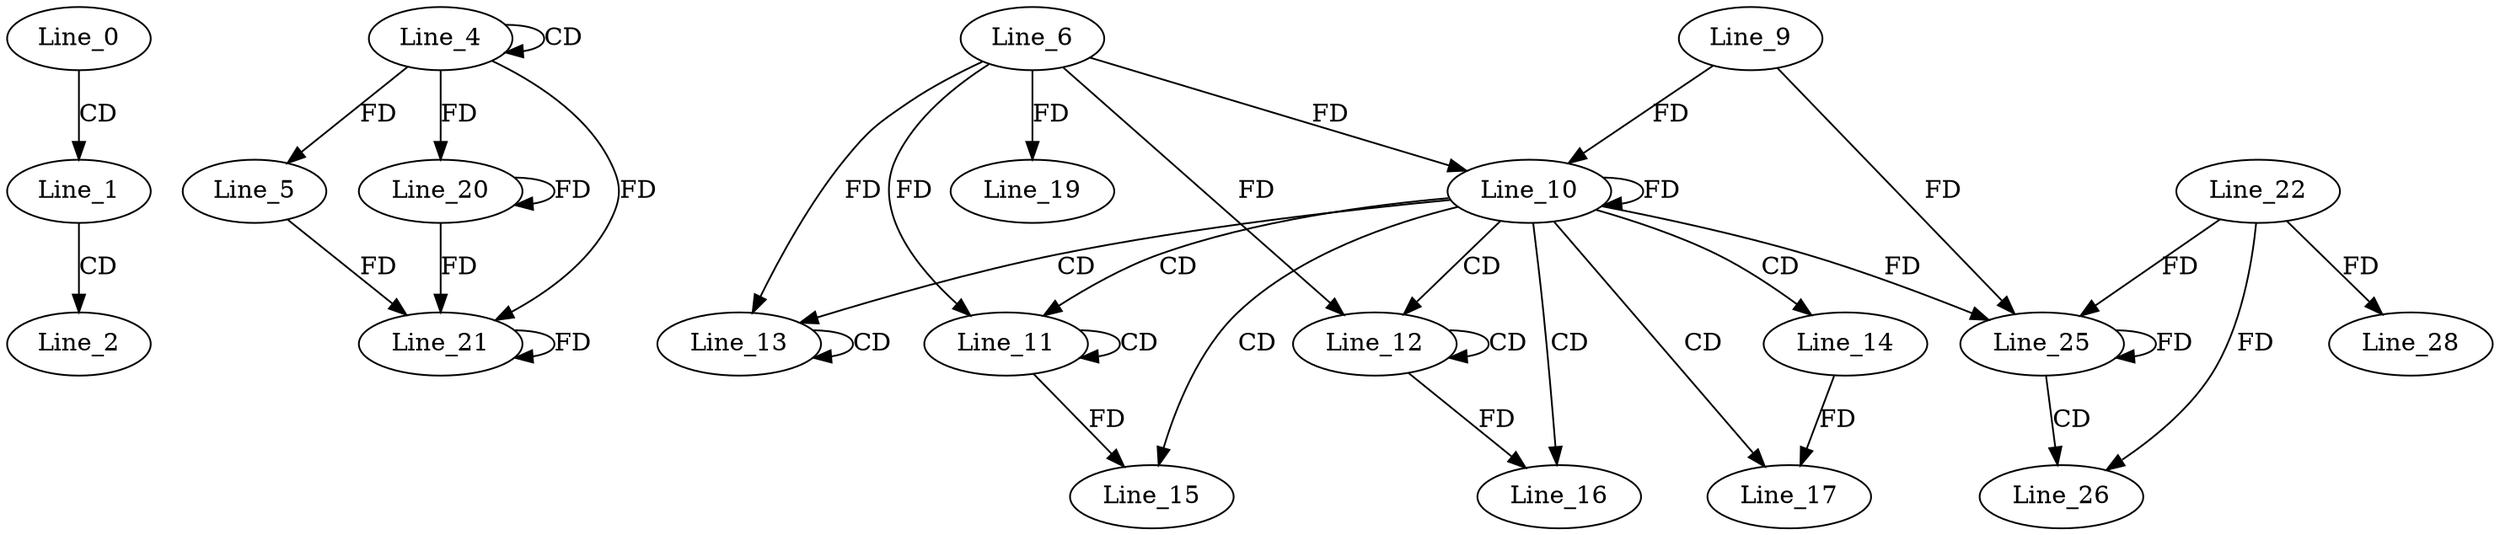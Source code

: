 digraph G {
  Line_0;
  Line_1;
  Line_2;
  Line_4;
  Line_4;
  Line_5;
  Line_10;
  Line_9;
  Line_10;
  Line_6;
  Line_10;
  Line_11;
  Line_11;
  Line_12;
  Line_12;
  Line_13;
  Line_13;
  Line_14;
  Line_15;
  Line_16;
  Line_17;
  Line_19;
  Line_20;
  Line_20;
  Line_5;
  Line_21;
  Line_21;
  Line_25;
  Line_25;
  Line_22;
  Line_25;
  Line_26;
  Line_26;
  Line_26;
  Line_26;
  Line_28;
  Line_0 -> Line_1 [ label="CD" ];
  Line_1 -> Line_2 [ label="CD" ];
  Line_4 -> Line_4 [ label="CD" ];
  Line_4 -> Line_5 [ label="FD" ];
  Line_10 -> Line_10 [ label="FD" ];
  Line_9 -> Line_10 [ label="FD" ];
  Line_6 -> Line_10 [ label="FD" ];
  Line_10 -> Line_11 [ label="CD" ];
  Line_11 -> Line_11 [ label="CD" ];
  Line_6 -> Line_11 [ label="FD" ];
  Line_10 -> Line_12 [ label="CD" ];
  Line_12 -> Line_12 [ label="CD" ];
  Line_6 -> Line_12 [ label="FD" ];
  Line_10 -> Line_13 [ label="CD" ];
  Line_13 -> Line_13 [ label="CD" ];
  Line_6 -> Line_13 [ label="FD" ];
  Line_10 -> Line_14 [ label="CD" ];
  Line_10 -> Line_15 [ label="CD" ];
  Line_11 -> Line_15 [ label="FD" ];
  Line_10 -> Line_16 [ label="CD" ];
  Line_12 -> Line_16 [ label="FD" ];
  Line_10 -> Line_17 [ label="CD" ];
  Line_14 -> Line_17 [ label="FD" ];
  Line_6 -> Line_19 [ label="FD" ];
  Line_4 -> Line_20 [ label="FD" ];
  Line_20 -> Line_20 [ label="FD" ];
  Line_5 -> Line_21 [ label="FD" ];
  Line_21 -> Line_21 [ label="FD" ];
  Line_4 -> Line_21 [ label="FD" ];
  Line_20 -> Line_21 [ label="FD" ];
  Line_25 -> Line_25 [ label="FD" ];
  Line_10 -> Line_25 [ label="FD" ];
  Line_9 -> Line_25 [ label="FD" ];
  Line_22 -> Line_25 [ label="FD" ];
  Line_25 -> Line_26 [ label="CD" ];
  Line_22 -> Line_26 [ label="FD" ];
  Line_22 -> Line_28 [ label="FD" ];
}
